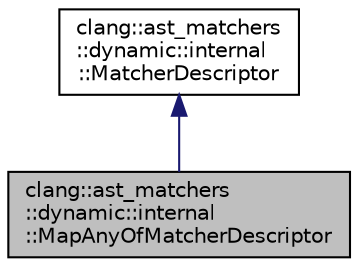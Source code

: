 digraph "clang::ast_matchers::dynamic::internal::MapAnyOfMatcherDescriptor"
{
 // LATEX_PDF_SIZE
  bgcolor="transparent";
  edge [fontname="Helvetica",fontsize="10",labelfontname="Helvetica",labelfontsize="10"];
  node [fontname="Helvetica",fontsize="10",shape=record];
  Node1 [label="clang::ast_matchers\l::dynamic::internal\l::MapAnyOfMatcherDescriptor",height=0.2,width=0.4,color="black", fillcolor="grey75", style="filled", fontcolor="black",tooltip=" "];
  Node2 -> Node1 [dir="back",color="midnightblue",fontsize="10",style="solid",fontname="Helvetica"];
  Node2 [label="clang::ast_matchers\l::dynamic::internal\l::MatcherDescriptor",height=0.2,width=0.4,color="black",URL="$classclang_1_1ast__matchers_1_1dynamic_1_1internal_1_1MatcherDescriptor.html",tooltip="Matcher descriptor interface."];
}
